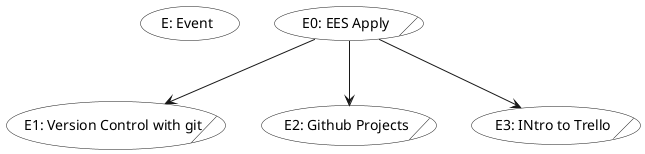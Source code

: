 @startuml "EESApply"

skinparam usecase {
BackgroundColor transparent
shadowing false
}
(E: Event)

(E0: EES Apply)/ as E0 
(E1: Version Control with git)/ as E1 

(E2: Github Projects)/ as E2
(E3: INtro to Trello)/ as E3 


E0 --> E1

E0 --> E2
E0 --> E3




@enduml


